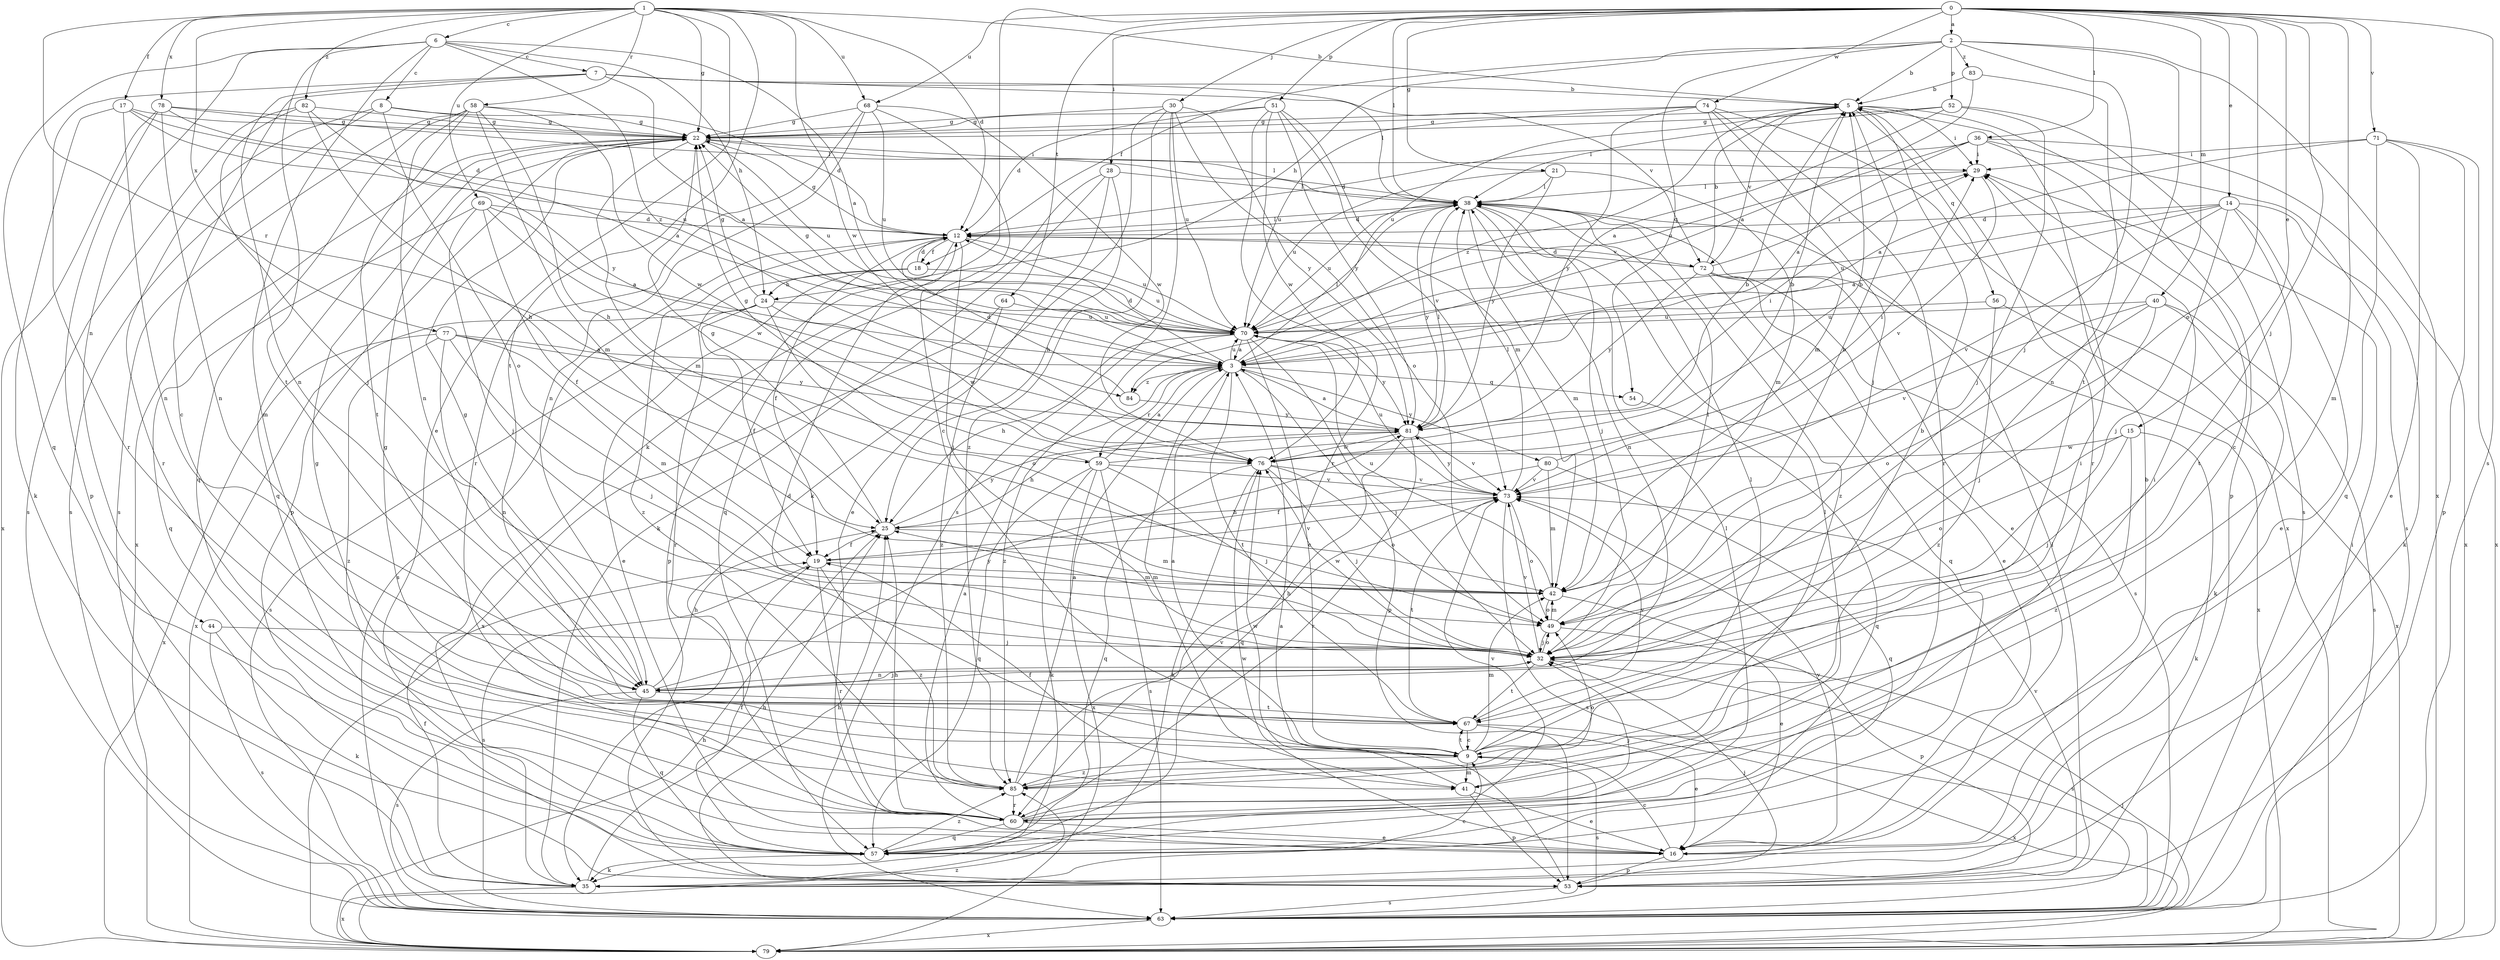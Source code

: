 strict digraph  {
0;
1;
2;
3;
5;
6;
7;
8;
9;
12;
14;
15;
16;
17;
18;
19;
21;
22;
24;
25;
28;
29;
30;
32;
35;
36;
38;
40;
41;
42;
44;
45;
49;
51;
52;
53;
54;
56;
57;
58;
59;
60;
63;
64;
67;
68;
69;
70;
71;
72;
73;
74;
76;
77;
78;
79;
80;
81;
82;
83;
84;
85;
0 -> 2  [label=a];
0 -> 14  [label=e];
0 -> 15  [label=e];
0 -> 21  [label=g];
0 -> 28  [label=i];
0 -> 30  [label=j];
0 -> 32  [label=j];
0 -> 35  [label=k];
0 -> 36  [label=l];
0 -> 38  [label=l];
0 -> 40  [label=m];
0 -> 41  [label=m];
0 -> 49  [label=o];
0 -> 51  [label=p];
0 -> 63  [label=s];
0 -> 64  [label=t];
0 -> 68  [label=u];
0 -> 71  [label=v];
0 -> 74  [label=w];
1 -> 5  [label=b];
1 -> 6  [label=c];
1 -> 12  [label=d];
1 -> 16  [label=e];
1 -> 17  [label=f];
1 -> 22  [label=g];
1 -> 58  [label=r];
1 -> 59  [label=r];
1 -> 67  [label=t];
1 -> 68  [label=u];
1 -> 69  [label=u];
1 -> 76  [label=w];
1 -> 77  [label=x];
1 -> 78  [label=x];
1 -> 82  [label=z];
2 -> 5  [label=b];
2 -> 18  [label=f];
2 -> 24  [label=h];
2 -> 32  [label=j];
2 -> 52  [label=p];
2 -> 54  [label=q];
2 -> 67  [label=t];
2 -> 79  [label=x];
2 -> 83  [label=z];
3 -> 12  [label=d];
3 -> 32  [label=j];
3 -> 38  [label=l];
3 -> 41  [label=m];
3 -> 54  [label=q];
3 -> 59  [label=r];
3 -> 67  [label=t];
3 -> 70  [label=u];
3 -> 80  [label=y];
3 -> 84  [label=z];
5 -> 22  [label=g];
5 -> 29  [label=i];
5 -> 53  [label=p];
5 -> 56  [label=q];
5 -> 60  [label=r];
5 -> 70  [label=u];
5 -> 72  [label=v];
5 -> 84  [label=z];
6 -> 3  [label=a];
6 -> 7  [label=c];
6 -> 8  [label=c];
6 -> 24  [label=h];
6 -> 41  [label=m];
6 -> 44  [label=n];
6 -> 57  [label=q];
6 -> 67  [label=t];
6 -> 84  [label=z];
7 -> 3  [label=a];
7 -> 5  [label=b];
7 -> 9  [label=c];
7 -> 38  [label=l];
7 -> 45  [label=n];
7 -> 60  [label=r];
7 -> 72  [label=v];
8 -> 12  [label=d];
8 -> 22  [label=g];
8 -> 49  [label=o];
8 -> 60  [label=r];
8 -> 63  [label=s];
9 -> 3  [label=a];
9 -> 5  [label=b];
9 -> 12  [label=d];
9 -> 22  [label=g];
9 -> 29  [label=i];
9 -> 38  [label=l];
9 -> 41  [label=m];
9 -> 42  [label=m];
9 -> 63  [label=s];
9 -> 67  [label=t];
9 -> 85  [label=z];
12 -> 18  [label=f];
12 -> 19  [label=f];
12 -> 22  [label=g];
12 -> 32  [label=j];
12 -> 38  [label=l];
12 -> 53  [label=p];
12 -> 63  [label=s];
12 -> 70  [label=u];
12 -> 72  [label=v];
12 -> 85  [label=z];
14 -> 3  [label=a];
14 -> 12  [label=d];
14 -> 16  [label=e];
14 -> 32  [label=j];
14 -> 35  [label=k];
14 -> 67  [label=t];
14 -> 70  [label=u];
14 -> 73  [label=v];
15 -> 32  [label=j];
15 -> 35  [label=k];
15 -> 49  [label=o];
15 -> 76  [label=w];
15 -> 85  [label=z];
16 -> 5  [label=b];
16 -> 9  [label=c];
16 -> 53  [label=p];
16 -> 73  [label=v];
16 -> 76  [label=w];
17 -> 12  [label=d];
17 -> 22  [label=g];
17 -> 35  [label=k];
17 -> 45  [label=n];
17 -> 70  [label=u];
18 -> 12  [label=d];
18 -> 16  [label=e];
18 -> 24  [label=h];
18 -> 60  [label=r];
18 -> 70  [label=u];
19 -> 42  [label=m];
19 -> 60  [label=r];
19 -> 63  [label=s];
19 -> 73  [label=v];
19 -> 85  [label=z];
21 -> 38  [label=l];
21 -> 42  [label=m];
21 -> 70  [label=u];
21 -> 81  [label=y];
22 -> 29  [label=i];
22 -> 38  [label=l];
22 -> 42  [label=m];
22 -> 53  [label=p];
22 -> 57  [label=q];
22 -> 70  [label=u];
22 -> 79  [label=x];
24 -> 19  [label=f];
24 -> 22  [label=g];
24 -> 49  [label=o];
24 -> 63  [label=s];
24 -> 70  [label=u];
24 -> 76  [label=w];
24 -> 79  [label=x];
25 -> 19  [label=f];
25 -> 22  [label=g];
25 -> 42  [label=m];
25 -> 81  [label=y];
28 -> 16  [label=e];
28 -> 25  [label=h];
28 -> 35  [label=k];
28 -> 38  [label=l];
28 -> 57  [label=q];
29 -> 38  [label=l];
29 -> 73  [label=v];
30 -> 22  [label=g];
30 -> 35  [label=k];
30 -> 49  [label=o];
30 -> 63  [label=s];
30 -> 70  [label=u];
30 -> 81  [label=y];
30 -> 85  [label=z];
32 -> 25  [label=h];
32 -> 45  [label=n];
32 -> 49  [label=o];
32 -> 63  [label=s];
32 -> 67  [label=t];
32 -> 73  [label=v];
32 -> 76  [label=w];
35 -> 9  [label=c];
35 -> 19  [label=f];
35 -> 25  [label=h];
35 -> 79  [label=x];
36 -> 3  [label=a];
36 -> 9  [label=c];
36 -> 12  [label=d];
36 -> 29  [label=i];
36 -> 63  [label=s];
36 -> 70  [label=u];
36 -> 79  [label=x];
38 -> 12  [label=d];
38 -> 16  [label=e];
38 -> 32  [label=j];
38 -> 42  [label=m];
38 -> 45  [label=n];
38 -> 70  [label=u];
38 -> 81  [label=y];
38 -> 85  [label=z];
40 -> 32  [label=j];
40 -> 35  [label=k];
40 -> 49  [label=o];
40 -> 63  [label=s];
40 -> 70  [label=u];
40 -> 73  [label=v];
41 -> 16  [label=e];
41 -> 19  [label=f];
41 -> 29  [label=i];
41 -> 53  [label=p];
41 -> 76  [label=w];
42 -> 5  [label=b];
42 -> 16  [label=e];
42 -> 49  [label=o];
42 -> 70  [label=u];
44 -> 32  [label=j];
44 -> 35  [label=k];
44 -> 63  [label=s];
45 -> 22  [label=g];
45 -> 25  [label=h];
45 -> 32  [label=j];
45 -> 57  [label=q];
45 -> 63  [label=s];
45 -> 67  [label=t];
45 -> 81  [label=y];
49 -> 32  [label=j];
49 -> 38  [label=l];
49 -> 42  [label=m];
49 -> 53  [label=p];
51 -> 12  [label=d];
51 -> 22  [label=g];
51 -> 42  [label=m];
51 -> 60  [label=r];
51 -> 73  [label=v];
51 -> 76  [label=w];
51 -> 81  [label=y];
52 -> 3  [label=a];
52 -> 22  [label=g];
52 -> 32  [label=j];
52 -> 38  [label=l];
52 -> 63  [label=s];
53 -> 3  [label=a];
53 -> 25  [label=h];
53 -> 32  [label=j];
53 -> 38  [label=l];
53 -> 63  [label=s];
53 -> 73  [label=v];
54 -> 57  [label=q];
56 -> 70  [label=u];
56 -> 79  [label=x];
56 -> 85  [label=z];
57 -> 19  [label=f];
57 -> 35  [label=k];
57 -> 38  [label=l];
57 -> 85  [label=z];
58 -> 22  [label=g];
58 -> 25  [label=h];
58 -> 42  [label=m];
58 -> 45  [label=n];
58 -> 57  [label=q];
58 -> 63  [label=s];
58 -> 67  [label=t];
58 -> 76  [label=w];
59 -> 3  [label=a];
59 -> 5  [label=b];
59 -> 22  [label=g];
59 -> 32  [label=j];
59 -> 35  [label=k];
59 -> 57  [label=q];
59 -> 63  [label=s];
59 -> 73  [label=v];
59 -> 79  [label=x];
60 -> 3  [label=a];
60 -> 16  [label=e];
60 -> 25  [label=h];
60 -> 32  [label=j];
60 -> 38  [label=l];
60 -> 57  [label=q];
60 -> 73  [label=v];
63 -> 29  [label=i];
63 -> 79  [label=x];
64 -> 70  [label=u];
64 -> 79  [label=x];
64 -> 85  [label=z];
67 -> 9  [label=c];
67 -> 16  [label=e];
67 -> 73  [label=v];
67 -> 79  [label=x];
68 -> 9  [label=c];
68 -> 22  [label=g];
68 -> 45  [label=n];
68 -> 60  [label=r];
68 -> 70  [label=u];
68 -> 76  [label=w];
69 -> 3  [label=a];
69 -> 12  [label=d];
69 -> 19  [label=f];
69 -> 32  [label=j];
69 -> 57  [label=q];
69 -> 76  [label=w];
70 -> 3  [label=a];
70 -> 9  [label=c];
70 -> 22  [label=g];
70 -> 25  [label=h];
70 -> 53  [label=p];
70 -> 81  [label=y];
70 -> 85  [label=z];
71 -> 3  [label=a];
71 -> 16  [label=e];
71 -> 29  [label=i];
71 -> 53  [label=p];
71 -> 57  [label=q];
71 -> 79  [label=x];
72 -> 5  [label=b];
72 -> 12  [label=d];
72 -> 16  [label=e];
72 -> 29  [label=i];
72 -> 57  [label=q];
72 -> 63  [label=s];
72 -> 79  [label=x];
72 -> 81  [label=y];
73 -> 25  [label=h];
73 -> 38  [label=l];
73 -> 49  [label=o];
73 -> 63  [label=s];
73 -> 67  [label=t];
73 -> 70  [label=u];
73 -> 81  [label=y];
74 -> 22  [label=g];
74 -> 32  [label=j];
74 -> 42  [label=m];
74 -> 60  [label=r];
74 -> 70  [label=u];
74 -> 79  [label=x];
74 -> 81  [label=y];
76 -> 5  [label=b];
76 -> 29  [label=i];
76 -> 32  [label=j];
76 -> 35  [label=k];
76 -> 49  [label=o];
76 -> 57  [label=q];
76 -> 73  [label=v];
77 -> 3  [label=a];
77 -> 32  [label=j];
77 -> 42  [label=m];
77 -> 45  [label=n];
77 -> 79  [label=x];
77 -> 81  [label=y];
77 -> 85  [label=z];
78 -> 3  [label=a];
78 -> 22  [label=g];
78 -> 38  [label=l];
78 -> 45  [label=n];
78 -> 53  [label=p];
78 -> 79  [label=x];
79 -> 25  [label=h];
79 -> 32  [label=j];
79 -> 85  [label=z];
80 -> 5  [label=b];
80 -> 19  [label=f];
80 -> 42  [label=m];
80 -> 57  [label=q];
80 -> 73  [label=v];
81 -> 3  [label=a];
81 -> 25  [label=h];
81 -> 29  [label=i];
81 -> 38  [label=l];
81 -> 57  [label=q];
81 -> 60  [label=r];
81 -> 73  [label=v];
81 -> 76  [label=w];
82 -> 22  [label=g];
82 -> 25  [label=h];
82 -> 32  [label=j];
82 -> 63  [label=s];
82 -> 81  [label=y];
83 -> 3  [label=a];
83 -> 5  [label=b];
83 -> 45  [label=n];
84 -> 12  [label=d];
84 -> 81  [label=y];
85 -> 3  [label=a];
85 -> 22  [label=g];
85 -> 49  [label=o];
85 -> 60  [label=r];
85 -> 73  [label=v];
}
